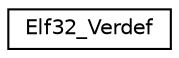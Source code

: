 digraph "Graphical Class Hierarchy"
{
 // LATEX_PDF_SIZE
  edge [fontname="Helvetica",fontsize="10",labelfontname="Helvetica",labelfontsize="10"];
  node [fontname="Helvetica",fontsize="10",shape=record];
  rankdir="LR";
  Node0 [label="Elf32_Verdef",height=0.2,width=0.4,color="black", fillcolor="white", style="filled",URL="$structElf32__Verdef.html",tooltip=" "];
}
